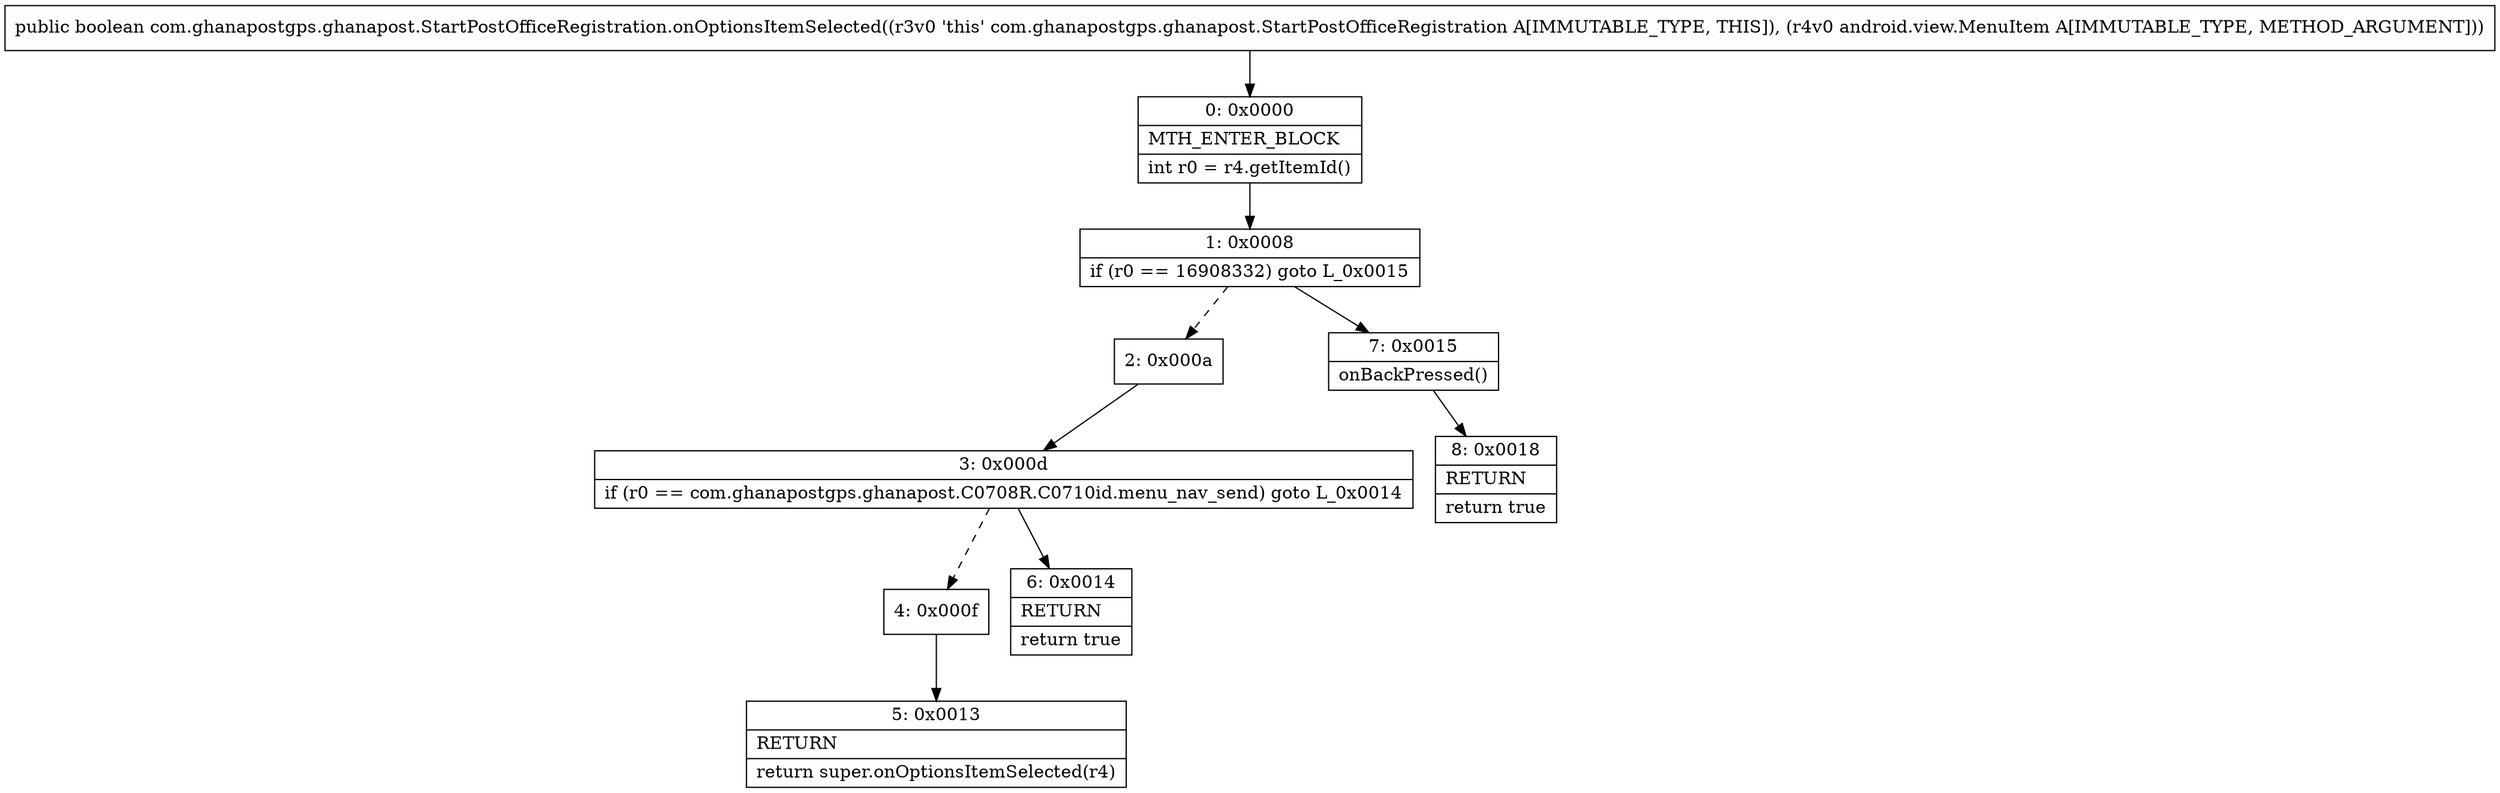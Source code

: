 digraph "CFG forcom.ghanapostgps.ghanapost.StartPostOfficeRegistration.onOptionsItemSelected(Landroid\/view\/MenuItem;)Z" {
Node_0 [shape=record,label="{0\:\ 0x0000|MTH_ENTER_BLOCK\l|int r0 = r4.getItemId()\l}"];
Node_1 [shape=record,label="{1\:\ 0x0008|if (r0 == 16908332) goto L_0x0015\l}"];
Node_2 [shape=record,label="{2\:\ 0x000a}"];
Node_3 [shape=record,label="{3\:\ 0x000d|if (r0 == com.ghanapostgps.ghanapost.C0708R.C0710id.menu_nav_send) goto L_0x0014\l}"];
Node_4 [shape=record,label="{4\:\ 0x000f}"];
Node_5 [shape=record,label="{5\:\ 0x0013|RETURN\l|return super.onOptionsItemSelected(r4)\l}"];
Node_6 [shape=record,label="{6\:\ 0x0014|RETURN\l|return true\l}"];
Node_7 [shape=record,label="{7\:\ 0x0015|onBackPressed()\l}"];
Node_8 [shape=record,label="{8\:\ 0x0018|RETURN\l|return true\l}"];
MethodNode[shape=record,label="{public boolean com.ghanapostgps.ghanapost.StartPostOfficeRegistration.onOptionsItemSelected((r3v0 'this' com.ghanapostgps.ghanapost.StartPostOfficeRegistration A[IMMUTABLE_TYPE, THIS]), (r4v0 android.view.MenuItem A[IMMUTABLE_TYPE, METHOD_ARGUMENT])) }"];
MethodNode -> Node_0;
Node_0 -> Node_1;
Node_1 -> Node_2[style=dashed];
Node_1 -> Node_7;
Node_2 -> Node_3;
Node_3 -> Node_4[style=dashed];
Node_3 -> Node_6;
Node_4 -> Node_5;
Node_7 -> Node_8;
}

